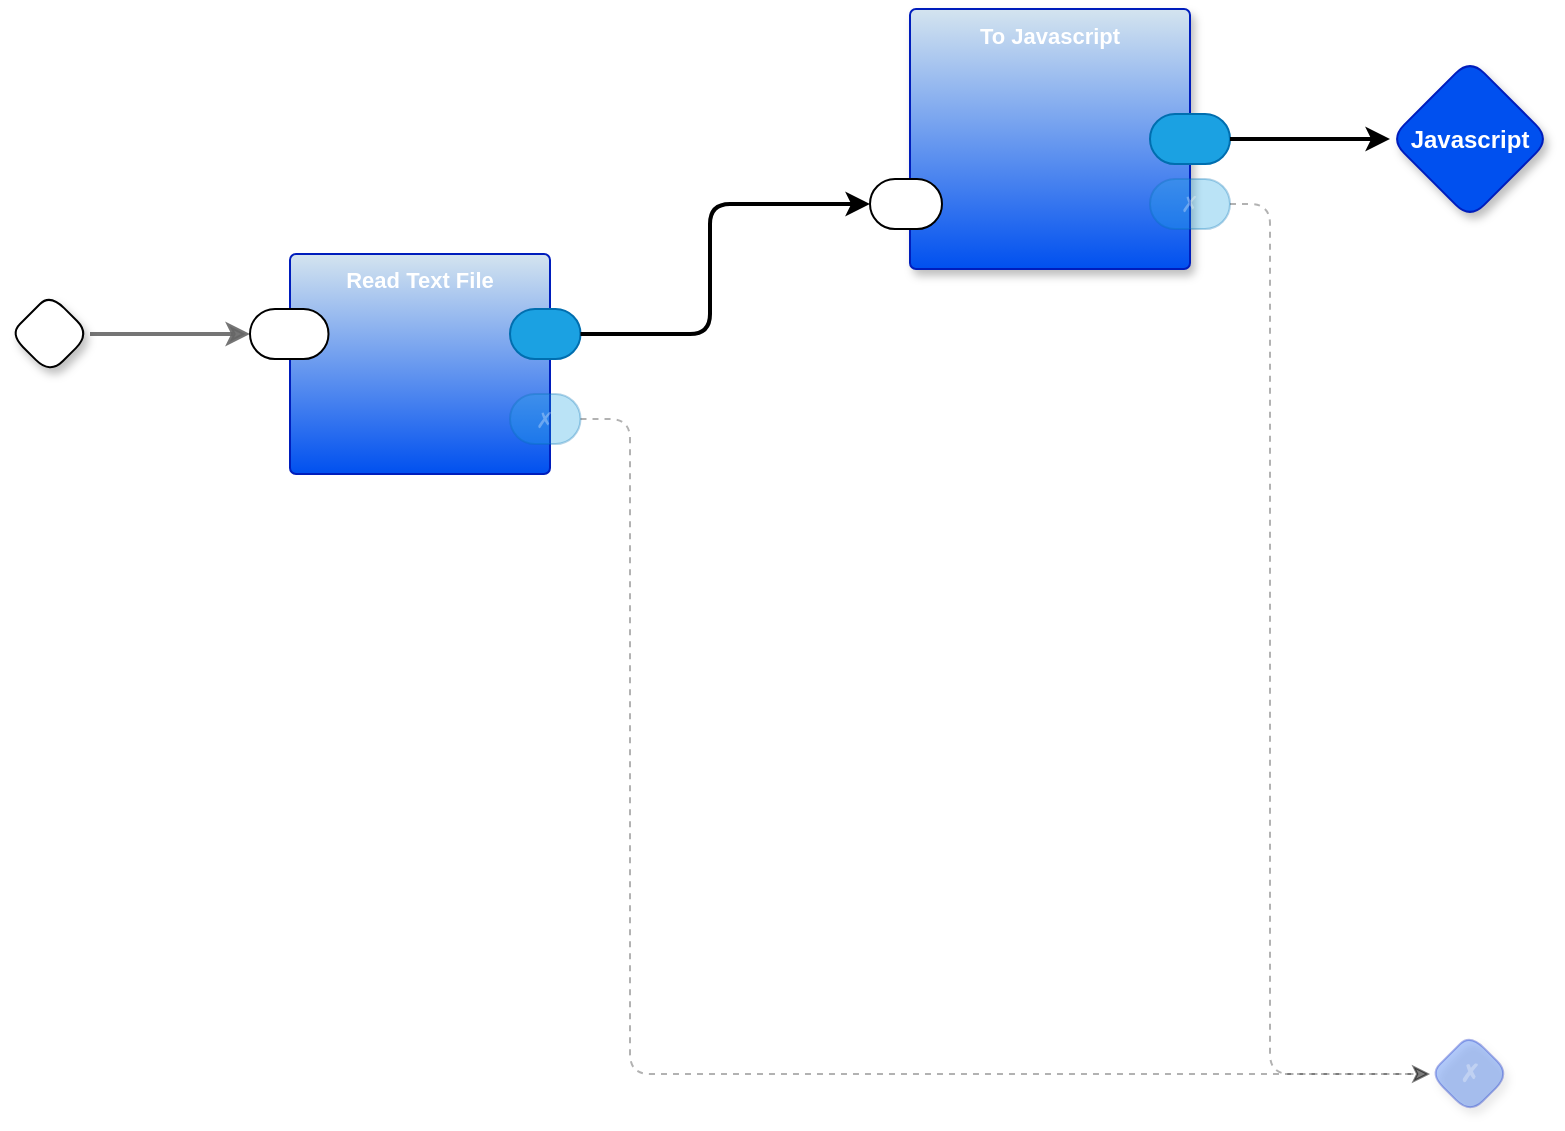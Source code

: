 <mxfile version="27.0.9" pages="2">
  <diagram name="main" id="m0zTKrYATkNEm8Ja8VeW">
    <mxGraphModel dx="946" dy="732" grid="1" gridSize="10" guides="1" tooltips="1" connect="1" arrows="1" fold="1" page="1" pageScale="1" pageWidth="850" pageHeight="1100" math="0" shadow="0">
      <root>
        <mxCell id="0" />
        <mxCell id="1" parent="0" />
        <mxCell id="GZ_4_-aFKaLcyj-fTqnw-7" style="edgeStyle=orthogonalEdgeStyle;shape=connector;rounded=1;jumpStyle=arc;orthogonalLoop=1;jettySize=auto;html=1;exitX=1;exitY=0.5;exitDx=0;exitDy=0;exitPerimeter=0;entryX=0;entryY=0.5;entryDx=0;entryDy=0;entryPerimeter=0;labelBackgroundColor=default;strokeColor=#666666;strokeWidth=2;fontFamily=Helvetica;fontSize=11;fontColor=default;endArrow=classic;fillColor=#f5f5f5;opacity=90;" parent="1" source="GZ_4_-aFKaLcyj-fTqnw-12" target="aZxXlgppM9aiWmMxKNXG-2" edge="1">
          <mxGeometry relative="1" as="geometry" />
        </mxCell>
        <mxCell id="GZ_4_-aFKaLcyj-fTqnw-12" value="" style="rhombus;whiteSpace=wrap;html=1;rounded=1;fontStyle=1;glass=0;sketch=0;fontSize=12;points=[[0,0.5,0,0,0],[0.5,0,0,0,0],[0.5,1,0,0,0],[1,0.5,0,0,0]];shadow=1;fontFamily=Helvetica;fontColor=default;" parent="1" vertex="1">
          <mxGeometry x="60" y="650" width="40" height="40" as="geometry" />
        </mxCell>
        <mxCell id="GZ_4_-aFKaLcyj-fTqnw-25" value="✗" style="rhombus;whiteSpace=wrap;html=1;rounded=1;fillColor=#0050ef;fontColor=#ffffff;strokeColor=#001DBC;fontStyle=1;glass=0;sketch=0;fontSize=12;points=[[0,0.5,0,0,0],[0.5,0,0,0,0],[0.5,1,0,0,0],[1,0.5,0,0,0]];shadow=1;fontFamily=Helvetica;opacity=30;textOpacity=30;" parent="1" vertex="1">
          <mxGeometry x="770" y="1020" width="40" height="40" as="geometry" />
        </mxCell>
        <mxCell id="aZxXlgppM9aiWmMxKNXG-1" value="Read Text File" style="rounded=1;whiteSpace=wrap;html=1;sketch=0;container=1;recursiveResize=0;verticalAlign=top;arcSize=6;fontStyle=1;autosize=0;points=[];absoluteArcSize=1;shadow=0;strokeColor=#001DBC;fillColor=#D4E4EF;fontColor=#ffffff;fontFamily=Helvetica;fontSize=11;gradientColor=#0050EF;" parent="1" vertex="1">
          <mxGeometry x="200" y="630" width="130" height="110" as="geometry">
            <mxRectangle x="-98" y="-1230" width="99" height="26" as="alternateBounds" />
          </mxGeometry>
        </mxCell>
        <mxCell id="aZxXlgppM9aiWmMxKNXG-2" value="" style="rounded=1;whiteSpace=wrap;html=1;sketch=0;points=[[0,0.5,0,0,0],[1,0.5,0,0,0]];arcSize=50;fontFamily=Helvetica;fontSize=11;fontColor=default;" parent="aZxXlgppM9aiWmMxKNXG-1" vertex="1">
          <mxGeometry x="-20" y="27.5" width="39.25" height="25" as="geometry" />
        </mxCell>
        <mxCell id="aZxXlgppM9aiWmMxKNXG-4" value="✗" style="rounded=1;whiteSpace=wrap;html=1;sketch=0;points=[[0,0.5,0,0,0],[1,0.5,0,0,0]];fillColor=#1ba1e2;fontColor=#ffffff;strokeColor=#006EAF;arcSize=50;fontFamily=Helvetica;fontSize=11;textOpacity=30;opacity=30;" parent="aZxXlgppM9aiWmMxKNXG-1" vertex="1">
          <mxGeometry x="110" y="70" width="35.25" height="25" as="geometry" />
        </mxCell>
        <mxCell id="aZxXlgppM9aiWmMxKNXG-3" value="" style="rounded=1;whiteSpace=wrap;html=1;sketch=0;points=[[0,0.5,0,0,0],[1,0.5,0,0,0]];fillColor=#1ba1e2;fontColor=#ffffff;strokeColor=#006EAF;arcSize=50;fontFamily=Helvetica;fontSize=11;" parent="aZxXlgppM9aiWmMxKNXG-1" vertex="1">
          <mxGeometry x="110" y="27.5" width="35.25" height="25" as="geometry" />
        </mxCell>
        <mxCell id="caMlEeAOtgMtuNYItqB--1" style="edgeStyle=orthogonalEdgeStyle;rounded=1;orthogonalLoop=1;jettySize=auto;html=1;exitX=1;exitY=0.5;exitDx=0;exitDy=0;exitPerimeter=0;entryX=0;entryY=0.5;entryDx=0;entryDy=0;entryPerimeter=0;opacity=30;dashed=1;" parent="1" source="aZxXlgppM9aiWmMxKNXG-4" target="GZ_4_-aFKaLcyj-fTqnw-25" edge="1">
          <mxGeometry relative="1" as="geometry">
            <Array as="points">
              <mxPoint x="370" y="713" />
              <mxPoint x="370" y="1040" />
            </Array>
          </mxGeometry>
        </mxCell>
        <mxCell id="caMlEeAOtgMtuNYItqB--2" value="To Javascript" style="rounded=1;whiteSpace=wrap;html=1;sketch=0;container=1;recursiveResize=0;verticalAlign=top;arcSize=6;fontStyle=1;autosize=0;points=[];absoluteArcSize=1;shadow=1;strokeColor=#001DBC;fillColor=#D4E4EF;fontColor=#ffffff;fontFamily=Helvetica;fontSize=11;gradientColor=#0050EF;" parent="1" vertex="1">
          <mxGeometry x="510" y="507.5" width="140" height="130" as="geometry">
            <mxRectangle x="-98" y="-1230" width="99" height="26" as="alternateBounds" />
          </mxGeometry>
        </mxCell>
        <mxCell id="caMlEeAOtgMtuNYItqB--3" value="" style="rounded=1;whiteSpace=wrap;html=1;sketch=0;points=[[0,0.5,0,0,0],[1,0.5,0,0,0]];arcSize=50;fontFamily=Helvetica;fontSize=11;fontColor=default;" parent="caMlEeAOtgMtuNYItqB--2" vertex="1">
          <mxGeometry x="-20" y="85" width="36" height="25" as="geometry" />
        </mxCell>
        <mxCell id="caMlEeAOtgMtuNYItqB--5" value="✗" style="rounded=1;whiteSpace=wrap;html=1;sketch=0;points=[[0,0.5,0,0,0],[1,0.5,0,0,0]];fillColor=#1ba1e2;fontColor=#ffffff;strokeColor=#006EAF;arcSize=50;fontFamily=Helvetica;fontSize=11;textOpacity=30;opacity=30;" parent="caMlEeAOtgMtuNYItqB--2" vertex="1">
          <mxGeometry x="120" y="85" width="40" height="25" as="geometry" />
        </mxCell>
        <mxCell id="caMlEeAOtgMtuNYItqB--4" value="" style="rounded=1;whiteSpace=wrap;html=1;sketch=0;points=[[0,0.5,0,0,0],[1,0.5,0,0,0]];fillColor=#1ba1e2;fontColor=#ffffff;strokeColor=#006EAF;arcSize=50;fontFamily=Helvetica;fontSize=11;" parent="caMlEeAOtgMtuNYItqB--2" vertex="1">
          <mxGeometry x="120" y="52.5" width="40" height="25" as="geometry" />
        </mxCell>
        <mxCell id="caMlEeAOtgMtuNYItqB--7" style="edgeStyle=orthogonalEdgeStyle;rounded=1;orthogonalLoop=1;jettySize=auto;html=1;entryX=0;entryY=0.5;entryDx=0;entryDy=0;entryPerimeter=0;opacity=30;exitX=1;exitY=0.5;exitDx=0;exitDy=0;exitPerimeter=0;dashed=1;" parent="1" source="caMlEeAOtgMtuNYItqB--5" target="GZ_4_-aFKaLcyj-fTqnw-25" edge="1">
          <mxGeometry relative="1" as="geometry">
            <Array as="points">
              <mxPoint x="670" y="605" />
              <mxPoint x="690" y="605" />
              <mxPoint x="690" y="1040" />
            </Array>
          </mxGeometry>
        </mxCell>
        <mxCell id="caMlEeAOtgMtuNYItqB--8" style="edgeStyle=orthogonalEdgeStyle;rounded=1;orthogonalLoop=1;jettySize=auto;html=1;exitX=1;exitY=0.5;exitDx=0;exitDy=0;exitPerimeter=0;entryX=0;entryY=0.5;entryDx=0;entryDy=0;entryPerimeter=0;strokeWidth=2;" parent="1" source="aZxXlgppM9aiWmMxKNXG-3" target="caMlEeAOtgMtuNYItqB--3" edge="1">
          <mxGeometry relative="1" as="geometry">
            <Array as="points">
              <mxPoint x="410" y="670" />
              <mxPoint x="410" y="605" />
            </Array>
          </mxGeometry>
        </mxCell>
        <mxCell id="2y3P-0cfO2r3NAotVrSD-1" value="Javascript" style="rhombus;whiteSpace=wrap;html=1;rounded=1;fillColor=#0050ef;fontColor=#ffffff;strokeColor=#001DBC;fontStyle=1;glass=0;sketch=0;fontSize=12;points=[[0,0.5,0,0,0],[0.5,0,0,0,0],[0.5,1,0,0,0],[1,0.5,0,0,0]];shadow=1;fontFamily=Helvetica;" parent="1" vertex="1">
          <mxGeometry x="750" y="532.5" width="80" height="80" as="geometry" />
        </mxCell>
        <mxCell id="2y3P-0cfO2r3NAotVrSD-2" style="edgeStyle=orthogonalEdgeStyle;rounded=1;orthogonalLoop=1;jettySize=auto;html=1;exitX=1;exitY=0.5;exitDx=0;exitDy=0;exitPerimeter=0;entryX=0;entryY=0.5;entryDx=0;entryDy=0;entryPerimeter=0;strokeWidth=2;" parent="1" source="caMlEeAOtgMtuNYItqB--4" target="2y3P-0cfO2r3NAotVrSD-1" edge="1">
          <mxGeometry relative="1" as="geometry" />
        </mxCell>
      </root>
    </mxGraphModel>
  </diagram>
  <diagram name="To Javascript" id="DsGJeCk2Ss1RIYV4jjKU">
    <mxGraphModel dx="946" dy="732" grid="1" gridSize="10" guides="1" tooltips="1" connect="1" arrows="1" fold="1" page="1" pageScale="1" pageWidth="850" pageHeight="1100" math="0" shadow="0">
      <root>
        <mxCell id="u57hV6R-wIHW0BZcvFjU-0" />
        <mxCell id="u57hV6R-wIHW0BZcvFjU-1" parent="u57hV6R-wIHW0BZcvFjU-0" />
        <mxCell id="qUXiE29FCXPB7mMpxqje-0" style="edgeStyle=orthogonalEdgeStyle;shape=connector;rounded=1;jumpStyle=arc;orthogonalLoop=1;jettySize=auto;html=1;exitX=1;exitY=0.5;exitDx=0;exitDy=0;exitPerimeter=0;entryX=0;entryY=0.5;entryDx=0;entryDy=0;entryPerimeter=0;labelBackgroundColor=default;strokeColor=#666666;strokeWidth=2;fontFamily=Helvetica;fontSize=11;fontColor=default;endArrow=classic;fillColor=#f5f5f5;opacity=90;" parent="u57hV6R-wIHW0BZcvFjU-1" source="qUXiE29FCXPB7mMpxqje-1" target="qUXiE29FCXPB7mMpxqje-7" edge="1">
          <mxGeometry relative="1" as="geometry">
            <mxPoint x="203.25" y="640" as="targetPoint" />
          </mxGeometry>
        </mxCell>
        <mxCell id="qUXiE29FCXPB7mMpxqje-1" value="" style="rhombus;whiteSpace=wrap;html=1;rounded=1;fontStyle=1;glass=0;sketch=0;fontSize=12;points=[[0,0.5,0,0,0],[0.5,0,0,0,0],[0.5,1,0,0,0],[1,0.5,0,0,0]];shadow=1;fontFamily=Helvetica;fontColor=default;" parent="u57hV6R-wIHW0BZcvFjU-1" vertex="1">
          <mxGeometry x="80" y="557.5" width="40" height="40" as="geometry" />
        </mxCell>
        <mxCell id="qUXiE29FCXPB7mMpxqje-2" value="" style="rhombus;whiteSpace=wrap;html=1;rounded=1;fillColor=#0050ef;fontColor=#ffffff;strokeColor=#001DBC;fontStyle=1;glass=0;sketch=0;fontSize=12;points=[[0,0.5,0,0,0],[0.5,0,0,0,0],[0.5,1,0,0,0],[1,0.5,0,0,0]];shadow=1;fontFamily=Helvetica;" parent="u57hV6R-wIHW0BZcvFjU-1" vertex="1">
          <mxGeometry x="620" y="522.5" width="40" height="40" as="geometry" />
        </mxCell>
        <mxCell id="qUXiE29FCXPB7mMpxqje-3" style="edgeStyle=orthogonalEdgeStyle;shape=connector;rounded=1;jumpStyle=arc;orthogonalLoop=1;jettySize=auto;html=1;exitX=1;exitY=0.5;exitDx=0;exitDy=0;exitPerimeter=0;entryX=0;entryY=0.5;entryDx=0;entryDy=0;entryPerimeter=0;labelBackgroundColor=default;strokeColor=#666666;strokeWidth=2;fontFamily=Helvetica;fontSize=11;fontColor=default;endArrow=classic;fillColor=#f5f5f5;opacity=90;" parent="u57hV6R-wIHW0BZcvFjU-1" source="qUXiE29FCXPB7mMpxqje-8" target="qUXiE29FCXPB7mMpxqje-2" edge="1">
          <mxGeometry relative="1" as="geometry" />
        </mxCell>
        <mxCell id="qUXiE29FCXPB7mMpxqje-4" value="✗" style="rhombus;whiteSpace=wrap;html=1;rounded=1;fillColor=#0050ef;fontColor=#ffffff;strokeColor=#001DBC;fontStyle=1;glass=0;sketch=0;fontSize=12;points=[[0,0.5,0,0,0],[0.5,0,0,0,0],[0.5,1,0,0,0],[1,0.5,0,0,0]];shadow=1;fontFamily=Helvetica;" parent="u57hV6R-wIHW0BZcvFjU-1" vertex="1">
          <mxGeometry x="620" y="600" width="40" height="40" as="geometry" />
        </mxCell>
        <mxCell id="qUXiE29FCXPB7mMpxqje-5" style="edgeStyle=orthogonalEdgeStyle;shape=connector;rounded=1;jumpStyle=arc;orthogonalLoop=1;jettySize=auto;html=1;exitX=1;exitY=0.5;exitDx=0;exitDy=0;exitPerimeter=0;entryX=0;entryY=0.5;entryDx=0;entryDy=0;entryPerimeter=0;labelBackgroundColor=default;strokeColor=#666666;strokeWidth=1;fontFamily=Helvetica;fontSize=11;fontColor=default;endArrow=classic;fillColor=#f5f5f5;opacity=90;dashed=1;" parent="u57hV6R-wIHW0BZcvFjU-1" source="qUXiE29FCXPB7mMpxqje-9" target="qUXiE29FCXPB7mMpxqje-4" edge="1">
          <mxGeometry relative="1" as="geometry" />
        </mxCell>
        <mxCell id="qUXiE29FCXPB7mMpxqje-6" value=":$ pbp/t2t.bash . ./pbp scm.ohm scm.rwr empty.js -" style="rounded=1;whiteSpace=wrap;html=1;sketch=0;container=1;recursiveResize=0;verticalAlign=top;arcSize=6;fontStyle=1;autosize=0;points=[];absoluteArcSize=1;shadow=1;strokeColor=#001DBC;fillColor=#D4E4EF;fontColor=#ffffff;fontFamily=Helvetica;fontSize=11;gradientColor=#0050EF;" parent="u57hV6R-wIHW0BZcvFjU-1" vertex="1">
          <mxGeometry x="180" y="480" width="320" height="130" as="geometry">
            <mxRectangle x="-98" y="-1230" width="99" height="26" as="alternateBounds" />
          </mxGeometry>
        </mxCell>
        <mxCell id="qUXiE29FCXPB7mMpxqje-7" value="" style="rounded=1;whiteSpace=wrap;html=1;sketch=0;points=[[0,0.5,0,0,0],[1,0.5,0,0,0]];arcSize=50;fontFamily=Helvetica;fontSize=11;fontColor=default;" parent="qUXiE29FCXPB7mMpxqje-6" vertex="1">
          <mxGeometry x="-10" y="85" width="36" height="25" as="geometry" />
        </mxCell>
        <mxCell id="qUXiE29FCXPB7mMpxqje-8" value="" style="rounded=1;whiteSpace=wrap;html=1;sketch=0;points=[[0,0.5,0,0,0],[1,0.5,0,0,0]];fillColor=#1ba1e2;fontColor=#ffffff;strokeColor=#006EAF;arcSize=50;fontFamily=Helvetica;fontSize=11;" parent="qUXiE29FCXPB7mMpxqje-6" vertex="1">
          <mxGeometry x="300" y="50" width="40" height="25" as="geometry" />
        </mxCell>
        <mxCell id="qUXiE29FCXPB7mMpxqje-9" value="✗" style="rounded=1;whiteSpace=wrap;html=1;sketch=0;points=[[0,0.5,0,0,0],[1,0.5,0,0,0]];fillColor=#1ba1e2;fontColor=#ffffff;strokeColor=#006EAF;arcSize=50;fontFamily=Helvetica;fontSize=11;opacity=30;textOpacity=30;" parent="qUXiE29FCXPB7mMpxqje-6" vertex="1">
          <mxGeometry x="300" y="85" width="40" height="30" as="geometry" />
        </mxCell>
      </root>
    </mxGraphModel>
  </diagram>
</mxfile>

